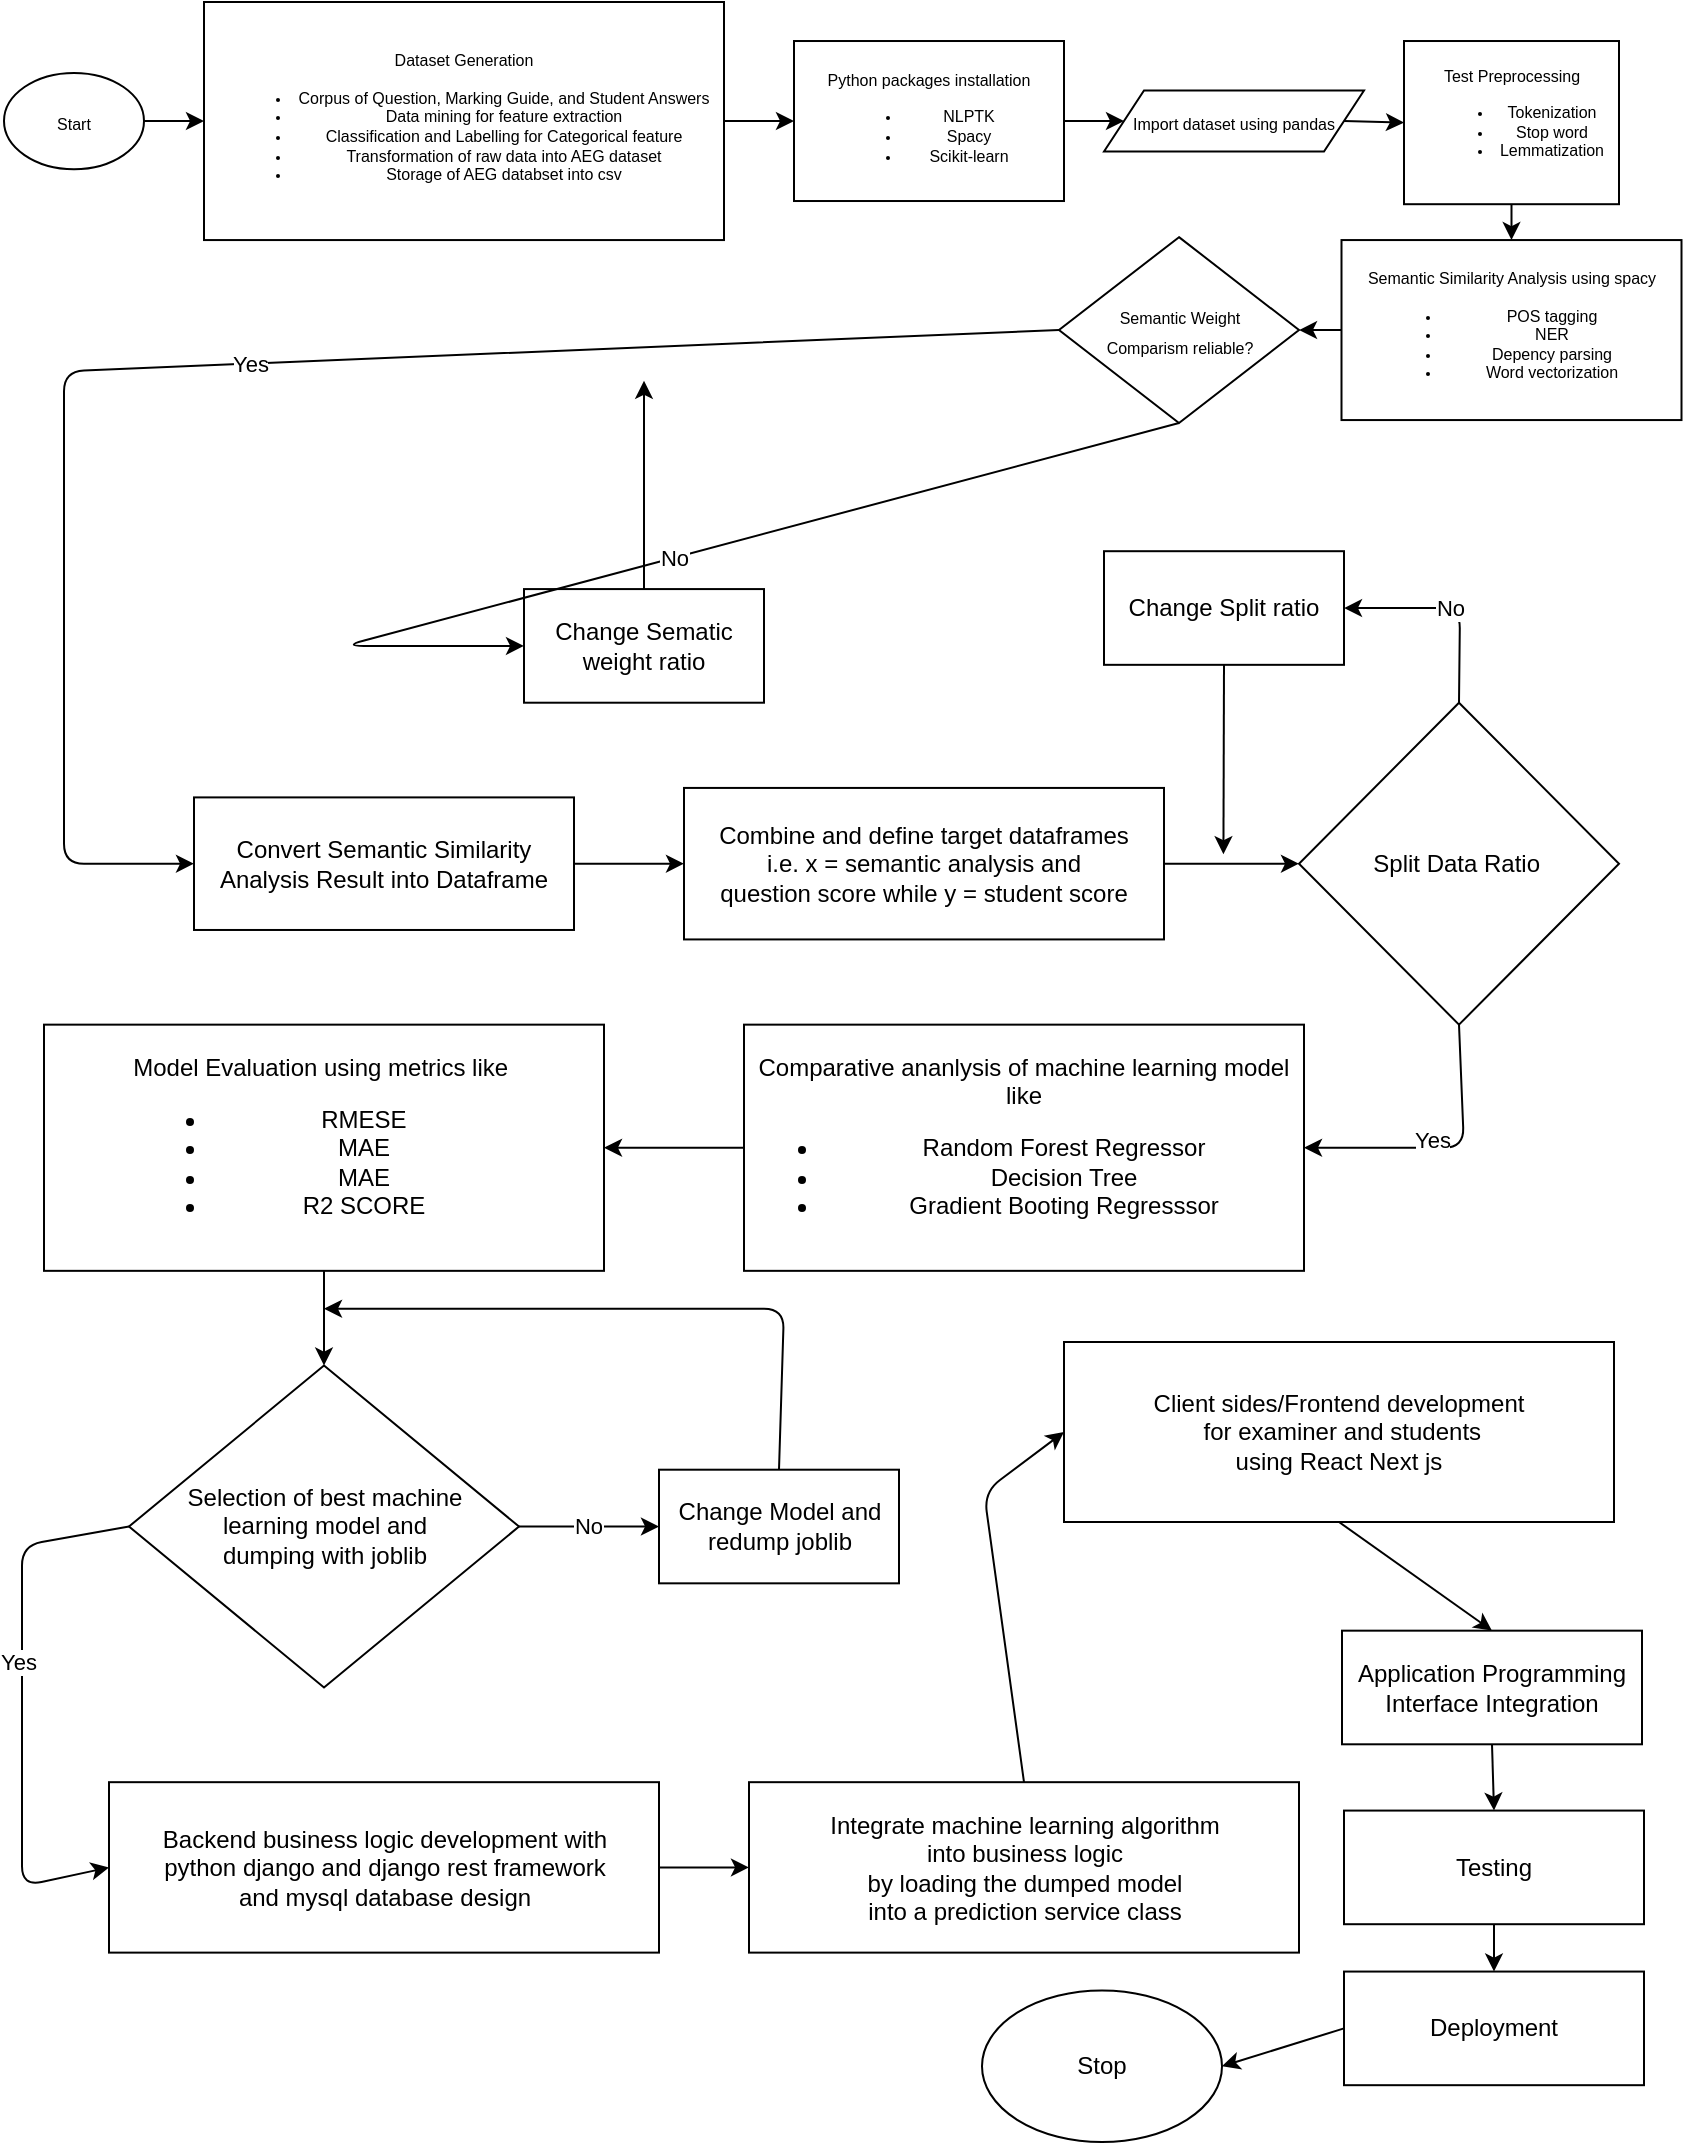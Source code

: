 <mxfile>
    <diagram id="v0POaVEqfWPxZcAgOBb1" name="Page-1">
        <mxGraphModel dx="562" dy="263" grid="1" gridSize="10" guides="1" tooltips="1" connect="1" arrows="1" fold="1" page="1" pageScale="1" pageWidth="850" pageHeight="1100" math="0" shadow="0">
            <root>
                <mxCell id="0"/>
                <mxCell id="1" parent="0"/>
                <mxCell id="2" value="&lt;font style=&quot;font-size: 8px;&quot;&gt;Start&lt;/font&gt;" style="ellipse;whiteSpace=wrap;html=1;" parent="1" vertex="1">
                    <mxGeometry x="10" y="45.44" width="70" height="48.14" as="geometry"/>
                </mxCell>
                <mxCell id="9" value="Combine and define target dataframes&lt;br&gt;i.e. x = semantic analysis and&lt;br&gt;question score while y = student score" style="rounded=0;whiteSpace=wrap;html=1;" parent="1" vertex="1">
                    <mxGeometry x="350" y="402.965" width="240" height="75.752" as="geometry"/>
                </mxCell>
                <mxCell id="12" value="Split Data Ratio&amp;nbsp;" style="rhombus;whiteSpace=wrap;html=1;" parent="1" vertex="1">
                    <mxGeometry x="657.5" y="360.354" width="160" height="160.973" as="geometry"/>
                </mxCell>
                <mxCell id="69" style="edgeStyle=none;html=1;exitX=1;exitY=0.5;exitDx=0;exitDy=0;entryX=0;entryY=0.5;entryDx=0;entryDy=0;" parent="1" source="9" target="12" edge="1">
                    <mxGeometry relative="1" as="geometry"/>
                </mxCell>
                <mxCell id="15" value="Selection of best machine&lt;br&gt;learning model and&lt;br&gt;dumping with joblib" style="rhombus;whiteSpace=wrap;html=1;" parent="1" vertex="1">
                    <mxGeometry x="72.5" y="691.77" width="195" height="160.973" as="geometry"/>
                </mxCell>
                <mxCell id="23" value="Stop" style="ellipse;whiteSpace=wrap;html=1;" parent="1" vertex="1">
                    <mxGeometry x="499" y="1004.248" width="120" height="75.752" as="geometry"/>
                </mxCell>
                <mxCell id="51" value="&lt;font style=&quot;font-size: 8px;&quot;&gt;Dataset Generation&lt;br&gt;&lt;/font&gt;&lt;ul style=&quot;font-size: 8px;&quot;&gt;&lt;li style=&quot;&quot;&gt;&lt;font style=&quot;font-size: 8px;&quot;&gt;Corpus of Question, Marking Guide, and Student Answers&lt;/font&gt;&lt;/li&gt;&lt;li style=&quot;&quot;&gt;&lt;font style=&quot;font-size: 8px;&quot;&gt;Data mining for feature extraction&lt;/font&gt;&lt;/li&gt;&lt;li style=&quot;&quot;&gt;&lt;font style=&quot;font-size: 8px;&quot;&gt;Classification and Labelling for Categorical feature&lt;/font&gt;&lt;/li&gt;&lt;li style=&quot;&quot;&gt;&lt;font style=&quot;font-size: 8px;&quot;&gt;Transformation of raw data into AEG dataset&lt;/font&gt;&lt;/li&gt;&lt;li style=&quot;&quot;&gt;&lt;font style=&quot;font-size: 8px;&quot;&gt;Storage of AEG databset into csv&lt;/font&gt;&lt;/li&gt;&lt;/ul&gt;" style="rounded=0;whiteSpace=wrap;html=1;" parent="1" vertex="1">
                    <mxGeometry x="110" y="10.0" width="260" height="119.03" as="geometry"/>
                </mxCell>
                <mxCell id="57" style="edgeStyle=none;html=1;exitX=1;exitY=0.5;exitDx=0;exitDy=0;entryX=0;entryY=0.5;entryDx=0;entryDy=0;" parent="1" source="2" target="51" edge="1">
                    <mxGeometry relative="1" as="geometry"/>
                </mxCell>
                <mxCell id="52" value="&lt;font style=&quot;font-size: 8px;&quot;&gt;Python packages installation&lt;br&gt;&lt;/font&gt;&lt;ul style=&quot;font-size: 8px;&quot;&gt;&lt;li&gt;&lt;font style=&quot;font-size: 8px;&quot;&gt;NLPTK&lt;/font&gt;&lt;/li&gt;&lt;li&gt;&lt;font style=&quot;font-size: 8px;&quot;&gt;Spacy&lt;/font&gt;&lt;/li&gt;&lt;li&gt;&lt;font style=&quot;font-size: 8px;&quot;&gt;Scikit-learn&lt;/font&gt;&lt;/li&gt;&lt;/ul&gt;" style="rounded=0;whiteSpace=wrap;html=1;" parent="1" vertex="1">
                    <mxGeometry x="405" y="29.51" width="135" height="80" as="geometry"/>
                </mxCell>
                <mxCell id="58" style="edgeStyle=none;html=1;exitX=1;exitY=0.5;exitDx=0;exitDy=0;" parent="1" source="51" target="52" edge="1">
                    <mxGeometry relative="1" as="geometry"/>
                </mxCell>
                <mxCell id="106" style="edgeStyle=none;html=1;exitX=1;exitY=0.5;exitDx=0;exitDy=0;entryX=0;entryY=0.5;entryDx=0;entryDy=0;fontSize=8;" edge="1" parent="1" source="53" target="54">
                    <mxGeometry relative="1" as="geometry"/>
                </mxCell>
                <mxCell id="53" value="&lt;font style=&quot;font-size: 8px;&quot;&gt;Import dataset using pandas&lt;/font&gt;" style="shape=parallelogram;perimeter=parallelogramPerimeter;whiteSpace=wrap;html=1;fixedSize=1;" parent="1" vertex="1">
                    <mxGeometry x="560" y="54.25" width="130" height="30.53" as="geometry"/>
                </mxCell>
                <mxCell id="59" style="edgeStyle=none;html=1;exitX=1;exitY=0.5;exitDx=0;exitDy=0;entryX=0;entryY=0.5;entryDx=0;entryDy=0;" parent="1" source="52" target="53" edge="1">
                    <mxGeometry relative="1" as="geometry"/>
                </mxCell>
                <mxCell id="108" style="edgeStyle=none;html=1;exitX=0.5;exitY=1;exitDx=0;exitDy=0;entryX=0.5;entryY=0;entryDx=0;entryDy=0;fontSize=8;" edge="1" parent="1" source="54" target="55">
                    <mxGeometry relative="1" as="geometry"/>
                </mxCell>
                <mxCell id="54" value="&lt;div style=&quot;font-size: 8px;&quot;&gt;&lt;span style=&quot;background-color: initial;&quot;&gt;&lt;font style=&quot;font-size: 8px;&quot;&gt;Test Preprocessing&lt;/font&gt;&lt;/span&gt;&lt;/div&gt;&lt;ul style=&quot;font-size: 8px;&quot;&gt;&lt;li style=&quot;&quot;&gt;&lt;font style=&quot;font-size: 8px;&quot;&gt;Tokenization&lt;/font&gt;&lt;/li&gt;&lt;li style=&quot;&quot;&gt;&lt;font style=&quot;font-size: 8px;&quot;&gt;Stop word&lt;/font&gt;&lt;/li&gt;&lt;li style=&quot;&quot;&gt;&lt;font style=&quot;font-size: 8px;&quot;&gt;Lemmatization&lt;/font&gt;&lt;/li&gt;&lt;/ul&gt;" style="rounded=0;whiteSpace=wrap;html=1;" parent="1" vertex="1">
                    <mxGeometry x="710" y="29.51" width="107.5" height="81.59" as="geometry"/>
                </mxCell>
                <mxCell id="55" value="&lt;font style=&quot;font-size: 8px;&quot;&gt;Semantic Similarity Analysis using spacy&lt;br&gt;&lt;/font&gt;&lt;ul style=&quot;font-size: 8px;&quot;&gt;&lt;li style=&quot;&quot;&gt;&lt;font style=&quot;font-size: 8px;&quot;&gt;POS tagging&lt;/font&gt;&lt;/li&gt;&lt;li style=&quot;&quot;&gt;&lt;font style=&quot;font-size: 8px;&quot;&gt;NER&lt;/font&gt;&lt;/li&gt;&lt;li style=&quot;&quot;&gt;&lt;font style=&quot;font-size: 8px;&quot;&gt;Depency parsing&lt;/font&gt;&lt;/li&gt;&lt;li style=&quot;&quot;&gt;&lt;font style=&quot;font-size: 8px;&quot;&gt;Word vectorization&lt;/font&gt;&lt;/li&gt;&lt;/ul&gt;" style="rounded=0;whiteSpace=wrap;html=1;" parent="1" vertex="1">
                    <mxGeometry x="678.75" y="129.03" width="170" height="90" as="geometry"/>
                </mxCell>
                <mxCell id="56" value="&lt;font style=&quot;font-size: 8px;&quot;&gt;Semantic Weight &lt;br&gt;Comparism reliable?&lt;/font&gt;" style="rhombus;whiteSpace=wrap;html=1;" parent="1" vertex="1">
                    <mxGeometry x="537.5" y="127.57" width="120" height="92.91" as="geometry"/>
                </mxCell>
                <mxCell id="62" style="edgeStyle=none;html=1;exitX=0;exitY=0.5;exitDx=0;exitDy=0;entryX=1;entryY=0.5;entryDx=0;entryDy=0;" parent="1" source="55" target="56" edge="1">
                    <mxGeometry relative="1" as="geometry"/>
                </mxCell>
                <mxCell id="65" style="edgeStyle=none;html=1;exitX=0.5;exitY=0;exitDx=0;exitDy=0;" parent="1" source="63" edge="1">
                    <mxGeometry relative="1" as="geometry">
                        <mxPoint x="330" y="199.381" as="targetPoint"/>
                    </mxGeometry>
                </mxCell>
                <mxCell id="63" value="Change Sematic weight ratio" style="rounded=0;whiteSpace=wrap;html=1;" parent="1" vertex="1">
                    <mxGeometry x="270" y="303.54" width="120" height="56.814" as="geometry"/>
                </mxCell>
                <mxCell id="64" value="No" style="edgeStyle=none;html=1;exitX=0.5;exitY=1;exitDx=0;exitDy=0;entryX=0;entryY=0.5;entryDx=0;entryDy=0;" parent="1" source="56" target="63" edge="1">
                    <mxGeometry relative="1" as="geometry">
                        <Array as="points">
                            <mxPoint x="180" y="331.947"/>
                        </Array>
                    </mxGeometry>
                </mxCell>
                <mxCell id="68" style="edgeStyle=none;html=1;exitX=1;exitY=0.5;exitDx=0;exitDy=0;entryX=0;entryY=0.5;entryDx=0;entryDy=0;" parent="1" source="66" target="9" edge="1">
                    <mxGeometry relative="1" as="geometry"/>
                </mxCell>
                <mxCell id="66" value="Convert Semantic Similarity&lt;br&gt;Analysis Result into Dataframe" style="rounded=0;whiteSpace=wrap;html=1;" parent="1" vertex="1">
                    <mxGeometry x="105" y="407.699" width="190" height="66.283" as="geometry"/>
                </mxCell>
                <mxCell id="67" value="Yes" style="edgeStyle=none;html=1;exitX=0;exitY=0.5;exitDx=0;exitDy=0;entryX=0;entryY=0.5;entryDx=0;entryDy=0;" parent="1" source="56" target="66" edge="1">
                    <mxGeometry relative="1" as="geometry">
                        <Array as="points">
                            <mxPoint x="40" y="194.646"/>
                            <mxPoint x="40" y="440.841"/>
                        </Array>
                    </mxGeometry>
                </mxCell>
                <mxCell id="74" style="edgeStyle=none;html=1;exitX=0.5;exitY=1;exitDx=0;exitDy=0;" parent="1" source="72" edge="1">
                    <mxGeometry relative="1" as="geometry">
                        <mxPoint x="619.714" y="436.106" as="targetPoint"/>
                    </mxGeometry>
                </mxCell>
                <mxCell id="72" value="Change Split ratio" style="rounded=0;whiteSpace=wrap;html=1;" parent="1" vertex="1">
                    <mxGeometry x="560" y="284.602" width="120" height="56.814" as="geometry"/>
                </mxCell>
                <mxCell id="73" value="No" style="edgeStyle=none;html=1;exitX=0.5;exitY=0;exitDx=0;exitDy=0;entryX=1;entryY=0.5;entryDx=0;entryDy=0;" parent="1" source="12" target="72" edge="1">
                    <mxGeometry relative="1" as="geometry">
                        <Array as="points">
                            <mxPoint x="738" y="313.009"/>
                        </Array>
                    </mxGeometry>
                </mxCell>
                <mxCell id="75" value="Comparative ananlysis of machine learning model like&lt;br&gt;&lt;ul&gt;&lt;li&gt;Random Forest Regressor&lt;/li&gt;&lt;li&gt;Decision Tree&lt;/li&gt;&lt;li&gt;Gradient Booting Regresssor&lt;/li&gt;&lt;/ul&gt;" style="rounded=0;whiteSpace=wrap;html=1;" parent="1" vertex="1">
                    <mxGeometry x="380" y="521.327" width="280" height="123.097" as="geometry"/>
                </mxCell>
                <mxCell id="76" style="edgeStyle=none;html=1;exitX=0.5;exitY=1;exitDx=0;exitDy=0;entryX=1;entryY=0.5;entryDx=0;entryDy=0;" parent="1" source="12" target="75" edge="1">
                    <mxGeometry relative="1" as="geometry">
                        <Array as="points">
                            <mxPoint x="740" y="582.876"/>
                        </Array>
                    </mxGeometry>
                </mxCell>
                <mxCell id="77" value="Yes" style="edgeLabel;html=1;align=center;verticalAlign=middle;resizable=0;points=[];" parent="76" vertex="1" connectable="0">
                    <mxGeometry x="0.083" y="-4" relative="1" as="geometry">
                        <mxPoint x="-1" as="offset"/>
                    </mxGeometry>
                </mxCell>
                <mxCell id="80" style="edgeStyle=none;html=1;exitX=0.5;exitY=1;exitDx=0;exitDy=0;entryX=0.5;entryY=0;entryDx=0;entryDy=0;" parent="1" source="78" target="15" edge="1">
                    <mxGeometry relative="1" as="geometry"/>
                </mxCell>
                <mxCell id="78" value="Model Evaluation using metrics like&amp;nbsp;&lt;br&gt;&lt;ul&gt;&lt;li&gt;RMESE&lt;/li&gt;&lt;li&gt;MAE&lt;/li&gt;&lt;li&gt;MAE&lt;/li&gt;&lt;li&gt;R2 SCORE&lt;/li&gt;&lt;/ul&gt;" style="rounded=0;whiteSpace=wrap;html=1;" parent="1" vertex="1">
                    <mxGeometry x="30" y="521.327" width="280" height="123.097" as="geometry"/>
                </mxCell>
                <mxCell id="79" style="edgeStyle=none;html=1;exitX=0;exitY=0.5;exitDx=0;exitDy=0;entryX=1;entryY=0.5;entryDx=0;entryDy=0;" parent="1" source="75" target="78" edge="1">
                    <mxGeometry relative="1" as="geometry"/>
                </mxCell>
                <mxCell id="81" value="Backend business logic development with&lt;br&gt;python django and django rest framework&lt;br&gt;and mysql database design" style="rounded=0;whiteSpace=wrap;html=1;" parent="1" vertex="1">
                    <mxGeometry x="62.5" y="900.088" width="275" height="85.221" as="geometry"/>
                </mxCell>
                <mxCell id="83" style="edgeStyle=none;html=1;exitX=0;exitY=0.5;exitDx=0;exitDy=0;entryX=0;entryY=0.5;entryDx=0;entryDy=0;" parent="1" source="15" target="81" edge="1">
                    <mxGeometry relative="1" as="geometry">
                        <Array as="points">
                            <mxPoint x="19" y="781.726"/>
                            <mxPoint x="19" y="952.168"/>
                        </Array>
                    </mxGeometry>
                </mxCell>
                <mxCell id="84" value="Yes" style="edgeLabel;html=1;align=center;verticalAlign=middle;resizable=0;points=[];" parent="83" vertex="1" connectable="0">
                    <mxGeometry x="-0.173" y="-2" relative="1" as="geometry">
                        <mxPoint y="1" as="offset"/>
                    </mxGeometry>
                </mxCell>
                <mxCell id="85" value="Integrate machine learning algorithm&lt;br&gt;into business logic&lt;br&gt;by loading the dumped model&lt;br&gt;into a prediction service class" style="rounded=0;whiteSpace=wrap;html=1;" parent="1" vertex="1">
                    <mxGeometry x="382.5" y="900.088" width="275" height="85.221" as="geometry"/>
                </mxCell>
                <mxCell id="86" style="edgeStyle=none;html=1;exitX=1;exitY=0.5;exitDx=0;exitDy=0;" parent="1" source="81" target="85" edge="1">
                    <mxGeometry relative="1" as="geometry"/>
                </mxCell>
                <mxCell id="89" style="edgeStyle=none;html=1;exitX=0.5;exitY=0;exitDx=0;exitDy=0;" parent="1" source="87" edge="1">
                    <mxGeometry relative="1" as="geometry">
                        <mxPoint x="170" y="663.363" as="targetPoint"/>
                        <Array as="points">
                            <mxPoint x="400" y="663.363"/>
                        </Array>
                    </mxGeometry>
                </mxCell>
                <mxCell id="87" value="Change Model and redump joblib" style="rounded=0;whiteSpace=wrap;html=1;" parent="1" vertex="1">
                    <mxGeometry x="337.5" y="743.85" width="120" height="56.814" as="geometry"/>
                </mxCell>
                <mxCell id="88" value="No" style="edgeStyle=none;html=1;exitX=1;exitY=0.5;exitDx=0;exitDy=0;entryX=0;entryY=0.5;entryDx=0;entryDy=0;" parent="1" source="15" target="87" edge="1">
                    <mxGeometry relative="1" as="geometry"/>
                </mxCell>
                <mxCell id="95" value="Testing" style="rounded=0;whiteSpace=wrap;html=1;" parent="1" vertex="1">
                    <mxGeometry x="680" y="914.292" width="150" height="56.814" as="geometry"/>
                </mxCell>
                <mxCell id="99" style="edgeStyle=none;html=1;exitX=0;exitY=0.5;exitDx=0;exitDy=0;entryX=1;entryY=0.5;entryDx=0;entryDy=0;" parent="1" source="96" target="23" edge="1">
                    <mxGeometry relative="1" as="geometry"/>
                </mxCell>
                <mxCell id="96" value="Deployment" style="rounded=0;whiteSpace=wrap;html=1;" parent="1" vertex="1">
                    <mxGeometry x="680" y="994.779" width="150" height="56.814" as="geometry"/>
                </mxCell>
                <mxCell id="105" style="edgeStyle=none;html=1;exitX=0.5;exitY=1;exitDx=0;exitDy=0;entryX=0.5;entryY=0;entryDx=0;entryDy=0;" parent="1" source="95" target="96" edge="1">
                    <mxGeometry relative="1" as="geometry"/>
                </mxCell>
                <mxCell id="104" style="edgeStyle=none;html=1;exitX=0.5;exitY=1;exitDx=0;exitDy=0;entryX=0.5;entryY=0;entryDx=0;entryDy=0;" parent="1" source="93" target="95" edge="1">
                    <mxGeometry relative="1" as="geometry"/>
                </mxCell>
                <mxCell id="93" value="Application Programming&lt;br&gt;Interface Integration" style="rounded=0;whiteSpace=wrap;html=1;" parent="1" vertex="1">
                    <mxGeometry x="679" y="824.336" width="150" height="56.814" as="geometry"/>
                </mxCell>
                <mxCell id="90" value="Client sides/Frontend development&lt;br&gt;&amp;nbsp;for examiner and students&lt;br&gt;using React Next js" style="rounded=0;whiteSpace=wrap;html=1;" parent="1" vertex="1">
                    <mxGeometry x="540" y="680" width="275" height="90" as="geometry"/>
                </mxCell>
                <mxCell id="100" style="edgeStyle=none;html=1;exitX=0.5;exitY=0;exitDx=0;exitDy=0;entryX=0;entryY=0.5;entryDx=0;entryDy=0;" parent="1" source="85" target="90" edge="1">
                    <mxGeometry relative="1" as="geometry">
                        <Array as="points">
                            <mxPoint x="500" y="755"/>
                        </Array>
                    </mxGeometry>
                </mxCell>
                <mxCell id="103" style="edgeStyle=none;html=1;exitX=0.5;exitY=1;exitDx=0;exitDy=0;entryX=0.5;entryY=0;entryDx=0;entryDy=0;" parent="1" source="90" target="93" edge="1">
                    <mxGeometry relative="1" as="geometry"/>
                </mxCell>
            </root>
        </mxGraphModel>
    </diagram>
</mxfile>